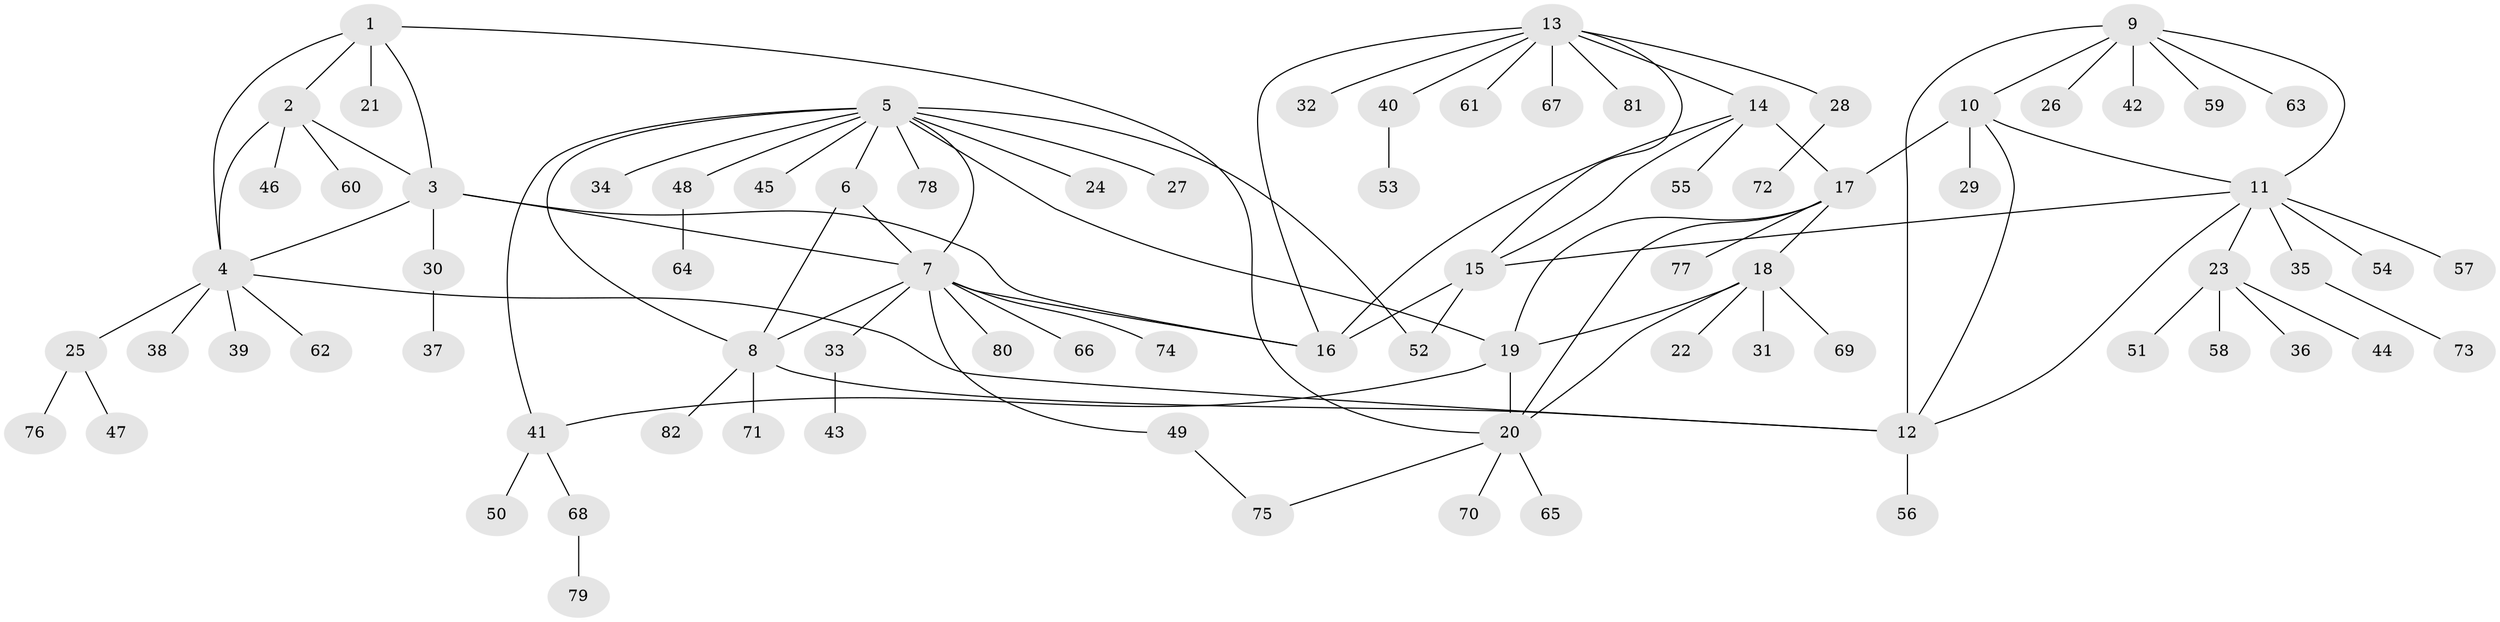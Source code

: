 // coarse degree distribution, {4: 0.20588235294117646, 3: 0.08823529411764706, 6: 0.11764705882352941, 5: 0.14705882352941177, 7: 0.029411764705882353, 1: 0.3235294117647059, 2: 0.08823529411764706}
// Generated by graph-tools (version 1.1) at 2025/52/03/04/25 22:52:33]
// undirected, 82 vertices, 105 edges
graph export_dot {
  node [color=gray90,style=filled];
  1;
  2;
  3;
  4;
  5;
  6;
  7;
  8;
  9;
  10;
  11;
  12;
  13;
  14;
  15;
  16;
  17;
  18;
  19;
  20;
  21;
  22;
  23;
  24;
  25;
  26;
  27;
  28;
  29;
  30;
  31;
  32;
  33;
  34;
  35;
  36;
  37;
  38;
  39;
  40;
  41;
  42;
  43;
  44;
  45;
  46;
  47;
  48;
  49;
  50;
  51;
  52;
  53;
  54;
  55;
  56;
  57;
  58;
  59;
  60;
  61;
  62;
  63;
  64;
  65;
  66;
  67;
  68;
  69;
  70;
  71;
  72;
  73;
  74;
  75;
  76;
  77;
  78;
  79;
  80;
  81;
  82;
  1 -- 2;
  1 -- 3;
  1 -- 4;
  1 -- 20;
  1 -- 21;
  2 -- 3;
  2 -- 4;
  2 -- 46;
  2 -- 60;
  3 -- 4;
  3 -- 7;
  3 -- 16;
  3 -- 30;
  4 -- 12;
  4 -- 25;
  4 -- 38;
  4 -- 39;
  4 -- 62;
  5 -- 6;
  5 -- 7;
  5 -- 8;
  5 -- 19;
  5 -- 24;
  5 -- 27;
  5 -- 34;
  5 -- 41;
  5 -- 45;
  5 -- 48;
  5 -- 52;
  5 -- 78;
  6 -- 7;
  6 -- 8;
  7 -- 8;
  7 -- 16;
  7 -- 33;
  7 -- 49;
  7 -- 66;
  7 -- 74;
  7 -- 80;
  8 -- 12;
  8 -- 71;
  8 -- 82;
  9 -- 10;
  9 -- 11;
  9 -- 12;
  9 -- 26;
  9 -- 42;
  9 -- 59;
  9 -- 63;
  10 -- 11;
  10 -- 12;
  10 -- 17;
  10 -- 29;
  11 -- 12;
  11 -- 15;
  11 -- 23;
  11 -- 35;
  11 -- 54;
  11 -- 57;
  12 -- 56;
  13 -- 14;
  13 -- 15;
  13 -- 16;
  13 -- 28;
  13 -- 32;
  13 -- 40;
  13 -- 61;
  13 -- 67;
  13 -- 81;
  14 -- 15;
  14 -- 16;
  14 -- 17;
  14 -- 55;
  15 -- 16;
  15 -- 52;
  17 -- 18;
  17 -- 19;
  17 -- 20;
  17 -- 77;
  18 -- 19;
  18 -- 20;
  18 -- 22;
  18 -- 31;
  18 -- 69;
  19 -- 20;
  19 -- 41;
  20 -- 65;
  20 -- 70;
  20 -- 75;
  23 -- 36;
  23 -- 44;
  23 -- 51;
  23 -- 58;
  25 -- 47;
  25 -- 76;
  28 -- 72;
  30 -- 37;
  33 -- 43;
  35 -- 73;
  40 -- 53;
  41 -- 50;
  41 -- 68;
  48 -- 64;
  49 -- 75;
  68 -- 79;
}
